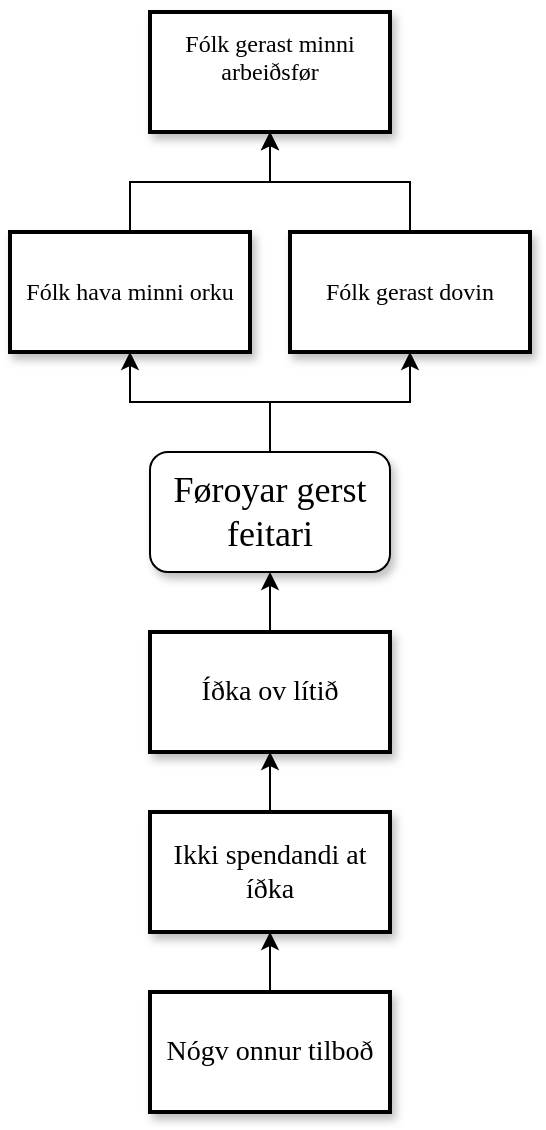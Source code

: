 <mxfile version="21.0.8" type="github">
  <diagram name="Page-1" id="10a91c8b-09ff-31b1-d368-03940ed4cc9e">
    <mxGraphModel dx="794" dy="404" grid="1" gridSize="10" guides="1" tooltips="1" connect="1" arrows="1" fold="1" page="1" pageScale="1" pageWidth="1100" pageHeight="850" background="#ffffff" math="0" shadow="0">
      <root>
        <mxCell id="0" />
        <mxCell id="1" parent="0" />
        <mxCell id="2iwMYtpOgIMUB5YsiVBU-6" value="" style="edgeStyle=orthogonalEdgeStyle;rounded=0;orthogonalLoop=1;jettySize=auto;html=1;entryX=0.5;entryY=1;entryDx=0;entryDy=0;" edge="1" parent="1" source="62893188c0fa7362-1" target="2iwMYtpOgIMUB5YsiVBU-7">
          <mxGeometry relative="1" as="geometry">
            <mxPoint x="520" y="410" as="targetPoint" />
          </mxGeometry>
        </mxCell>
        <mxCell id="2iwMYtpOgIMUB5YsiVBU-9" style="edgeStyle=orthogonalEdgeStyle;rounded=0;orthogonalLoop=1;jettySize=auto;html=1;entryX=0.5;entryY=1;entryDx=0;entryDy=0;" edge="1" parent="1" source="62893188c0fa7362-1" target="2iwMYtpOgIMUB5YsiVBU-8">
          <mxGeometry relative="1" as="geometry" />
        </mxCell>
        <mxCell id="62893188c0fa7362-1" value="&lt;font style=&quot;font-size: 18px;&quot;&gt;Føroyar gerst feitari&lt;br&gt;&lt;/font&gt;" style="whiteSpace=wrap;html=1;rounded=1;shadow=1;labelBackgroundColor=none;strokeWidth=1;fontFamily=Verdana;fontSize=12;align=center;" parent="1" vertex="1">
          <mxGeometry x="460" y="490" width="120" height="60" as="geometry" />
        </mxCell>
        <mxCell id="2iwMYtpOgIMUB5YsiVBU-10" style="edgeStyle=orthogonalEdgeStyle;rounded=0;orthogonalLoop=1;jettySize=auto;html=1;entryX=0.5;entryY=1;entryDx=0;entryDy=0;" edge="1" parent="1" source="62893188c0fa7362-10" target="62893188c0fa7362-1">
          <mxGeometry relative="1" as="geometry" />
        </mxCell>
        <mxCell id="62893188c0fa7362-10" value="&lt;font style=&quot;font-size: 14px;&quot;&gt;Íðka ov lítið&lt;/font&gt;" style="whiteSpace=wrap;html=1;rounded=0;shadow=1;labelBackgroundColor=none;strokeWidth=2;fontFamily=Verdana;fontSize=12;align=center;" parent="1" vertex="1">
          <mxGeometry x="460" y="580" width="120" height="60" as="geometry" />
        </mxCell>
        <mxCell id="62893188c0fa7362-24" value="Yes" style="rounded=0;html=1;labelBackgroundColor=none;startArrow=none;startFill=0;startSize=5;endArrow=none;endFill=0;endSize=5;jettySize=auto;orthogonalLoop=1;strokeWidth=1;fontFamily=Verdana;fontSize=12" parent="1" source="62893188c0fa7362-12" edge="1">
          <mxGeometry x="0.137" y="-16" relative="1" as="geometry">
            <mxPoint as="offset" />
            <mxPoint x="155.714" y="500" as="targetPoint" />
          </mxGeometry>
        </mxCell>
        <mxCell id="62893188c0fa7362-25" value="No" style="rounded=0;html=1;labelBackgroundColor=none;startArrow=none;startFill=0;startSize=5;endArrow=none;endFill=0;endSize=5;jettySize=auto;orthogonalLoop=1;strokeWidth=1;fontFamily=Verdana;fontSize=12" parent="1" source="62893188c0fa7362-12" edge="1">
          <mxGeometry x="0.137" y="16" relative="1" as="geometry">
            <mxPoint as="offset" />
            <mxPoint x="284.286" y="500" as="targetPoint" />
          </mxGeometry>
        </mxCell>
        <mxCell id="62893188c0fa7362-26" value="Yes" style="rounded=0;html=1;labelBackgroundColor=none;startArrow=none;startFill=0;startSize=5;endArrow=none;endFill=0;endSize=5;jettySize=auto;orthogonalLoop=1;strokeWidth=1;fontFamily=Verdana;fontSize=12" parent="1" source="62893188c0fa7362-13" edge="1">
          <mxGeometry x="0.003" y="-12" relative="1" as="geometry">
            <mxPoint as="offset" />
            <mxPoint x="492.857" y="500" as="targetPoint" />
          </mxGeometry>
        </mxCell>
        <mxCell id="62893188c0fa7362-27" value="No" style="rounded=0;html=1;labelBackgroundColor=none;startArrow=none;startFill=0;startSize=5;endArrow=none;endFill=0;endSize=5;jettySize=auto;orthogonalLoop=1;strokeWidth=1;fontFamily=Verdana;fontSize=12" parent="1" source="62893188c0fa7362-13" edge="1">
          <mxGeometry x="0.137" y="16" relative="1" as="geometry">
            <mxPoint as="offset" />
            <mxPoint x="614.286" y="500" as="targetPoint" />
          </mxGeometry>
        </mxCell>
        <mxCell id="2iwMYtpOgIMUB5YsiVBU-14" style="edgeStyle=orthogonalEdgeStyle;rounded=0;orthogonalLoop=1;jettySize=auto;html=1;entryX=0.5;entryY=1;entryDx=0;entryDy=0;" edge="1" parent="1" source="2iwMYtpOgIMUB5YsiVBU-7" target="2iwMYtpOgIMUB5YsiVBU-13">
          <mxGeometry relative="1" as="geometry" />
        </mxCell>
        <mxCell id="2iwMYtpOgIMUB5YsiVBU-7" value="Fólk hava minni orku" style="whiteSpace=wrap;html=1;rounded=0;shadow=1;labelBackgroundColor=none;strokeWidth=2;fontFamily=Verdana;fontSize=12;align=center;" vertex="1" parent="1">
          <mxGeometry x="390" y="380" width="120" height="60" as="geometry" />
        </mxCell>
        <mxCell id="2iwMYtpOgIMUB5YsiVBU-15" style="edgeStyle=orthogonalEdgeStyle;rounded=0;orthogonalLoop=1;jettySize=auto;html=1;entryX=0.5;entryY=1;entryDx=0;entryDy=0;" edge="1" parent="1" source="2iwMYtpOgIMUB5YsiVBU-8" target="2iwMYtpOgIMUB5YsiVBU-13">
          <mxGeometry relative="1" as="geometry" />
        </mxCell>
        <mxCell id="2iwMYtpOgIMUB5YsiVBU-8" value="Fólk gerast dovin" style="whiteSpace=wrap;html=1;rounded=0;shadow=1;labelBackgroundColor=none;strokeWidth=2;fontFamily=Verdana;fontSize=12;align=center;" vertex="1" parent="1">
          <mxGeometry x="530" y="380" width="120" height="60" as="geometry" />
        </mxCell>
        <mxCell id="2iwMYtpOgIMUB5YsiVBU-13" value="&#xa;Fólk gerast minni arbeiðsfør&#xa;&#xa;" style="whiteSpace=wrap;html=1;rounded=0;shadow=1;labelBackgroundColor=none;strokeWidth=2;fontFamily=Verdana;fontSize=12;align=center;" vertex="1" parent="1">
          <mxGeometry x="460" y="270" width="120" height="60" as="geometry" />
        </mxCell>
        <mxCell id="2iwMYtpOgIMUB5YsiVBU-23" style="edgeStyle=orthogonalEdgeStyle;rounded=0;orthogonalLoop=1;jettySize=auto;html=1;entryX=0.5;entryY=1;entryDx=0;entryDy=0;" edge="1" parent="1" source="2iwMYtpOgIMUB5YsiVBU-16" target="62893188c0fa7362-10">
          <mxGeometry relative="1" as="geometry" />
        </mxCell>
        <mxCell id="2iwMYtpOgIMUB5YsiVBU-16" value="&lt;font style=&quot;font-size: 14px;&quot;&gt;Ikki spendandi at íðka&lt;/font&gt;" style="whiteSpace=wrap;html=1;rounded=0;shadow=1;labelBackgroundColor=none;strokeWidth=2;fontFamily=Verdana;fontSize=12;align=center;" vertex="1" parent="1">
          <mxGeometry x="460" y="670" width="120" height="60" as="geometry" />
        </mxCell>
        <mxCell id="2iwMYtpOgIMUB5YsiVBU-22" style="edgeStyle=orthogonalEdgeStyle;rounded=0;orthogonalLoop=1;jettySize=auto;html=1;entryX=0.5;entryY=1;entryDx=0;entryDy=0;" edge="1" parent="1" source="2iwMYtpOgIMUB5YsiVBU-18" target="2iwMYtpOgIMUB5YsiVBU-16">
          <mxGeometry relative="1" as="geometry" />
        </mxCell>
        <mxCell id="2iwMYtpOgIMUB5YsiVBU-18" value="&lt;font style=&quot;font-size: 14px;&quot;&gt;Nógv onnur tilboð&lt;br&gt;&lt;/font&gt;" style="whiteSpace=wrap;html=1;rounded=0;shadow=1;labelBackgroundColor=none;strokeWidth=2;fontFamily=Verdana;fontSize=12;align=center;" vertex="1" parent="1">
          <mxGeometry x="460" y="760" width="120" height="60" as="geometry" />
        </mxCell>
      </root>
    </mxGraphModel>
  </diagram>
</mxfile>
